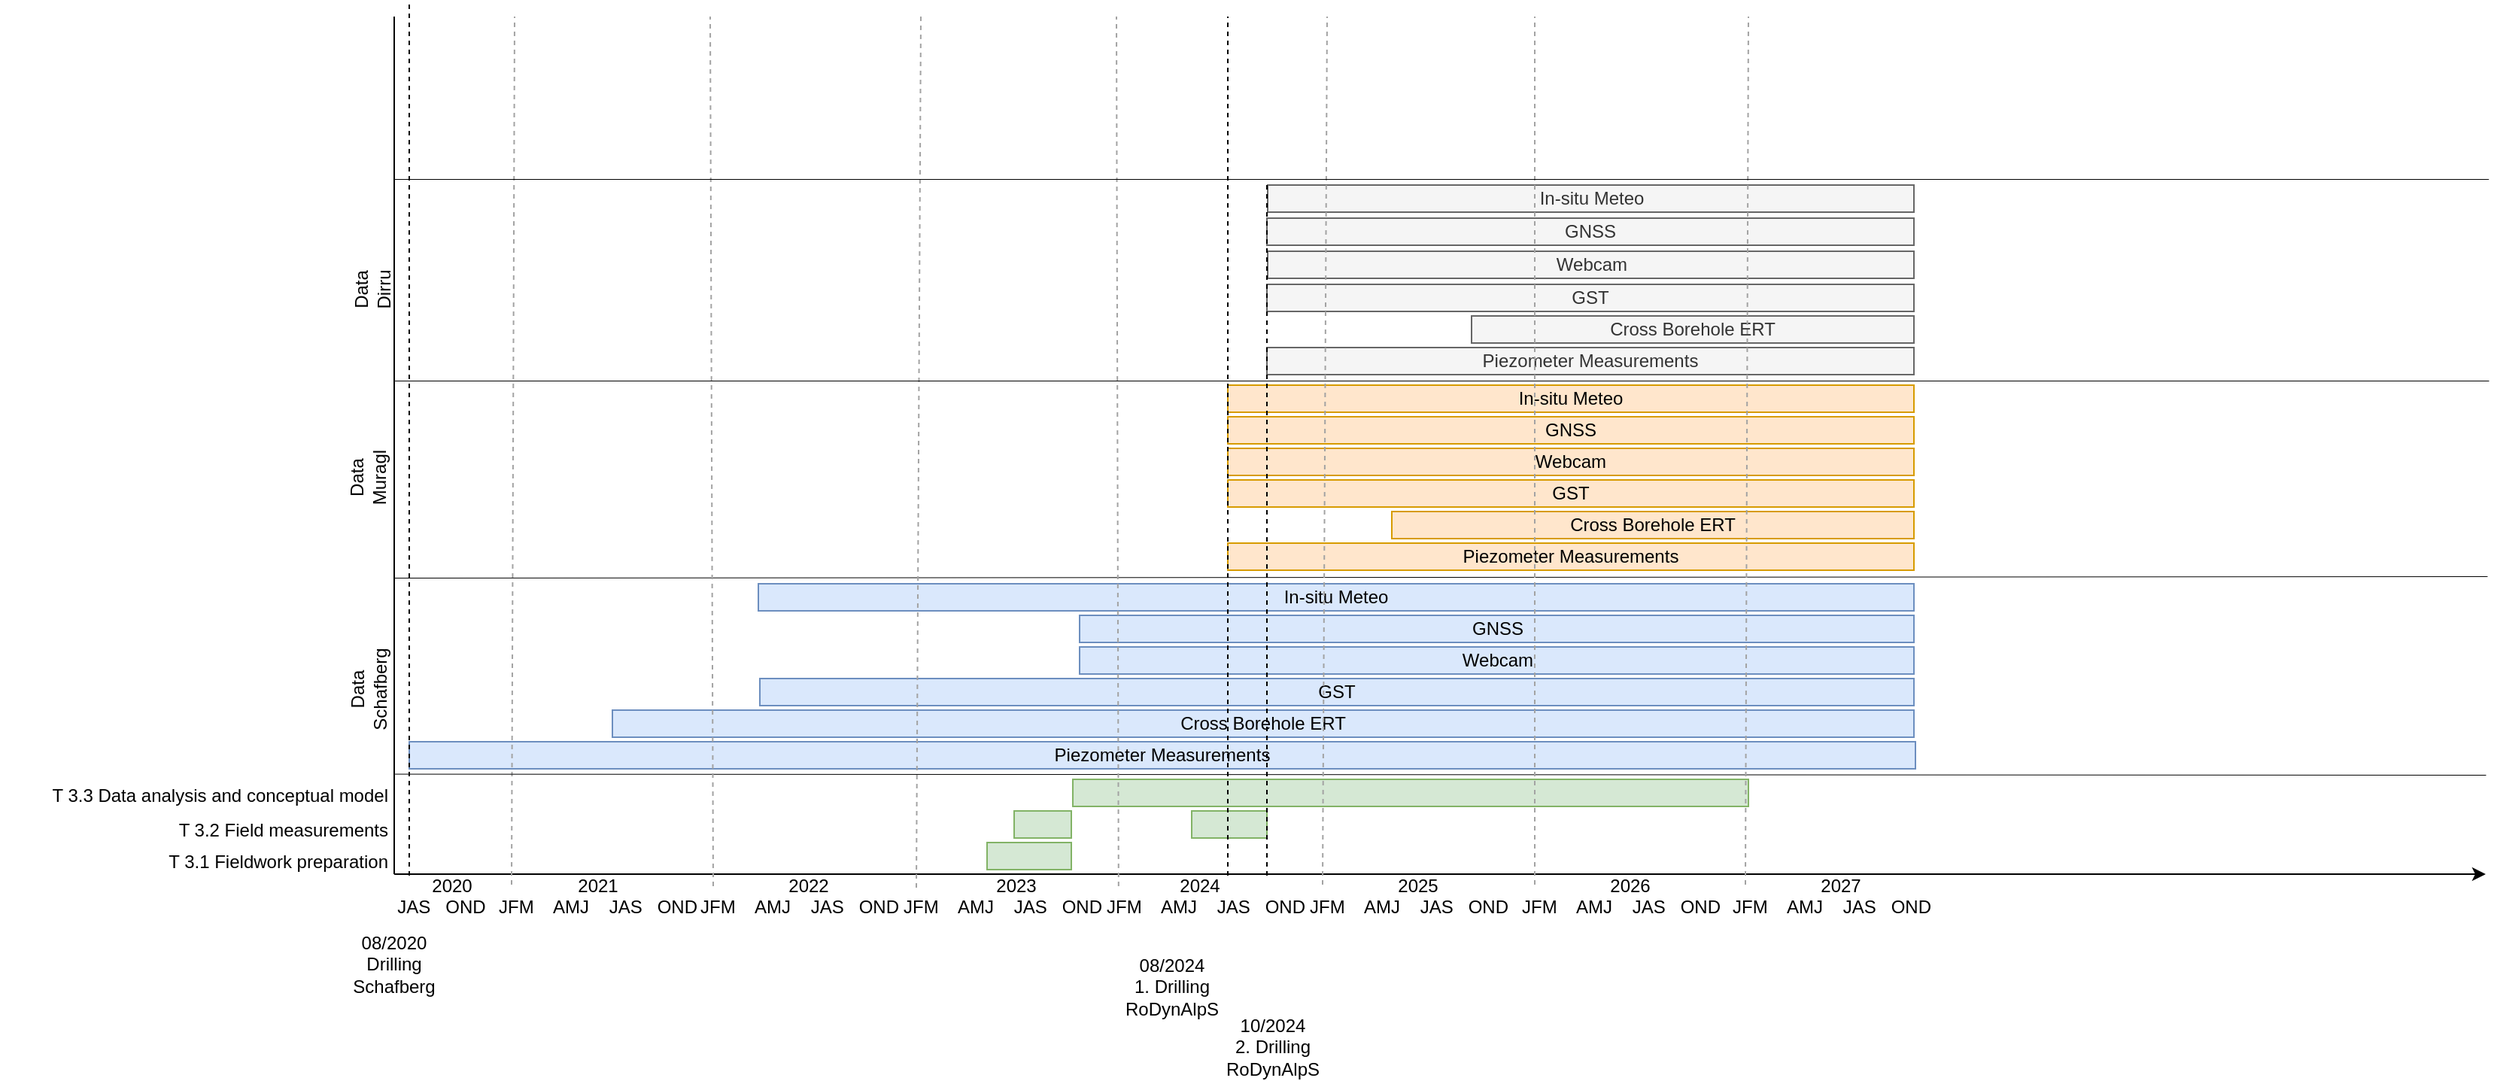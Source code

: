 <mxfile version="22.0.8" type="github">
  <diagram name="Page-1" id="hsDm7N-NumxUynAWq6ky">
    <mxGraphModel dx="2887" dy="1882" grid="1" gridSize="10" guides="1" tooltips="1" connect="1" arrows="1" fold="1" page="1" pageScale="1" pageWidth="850" pageHeight="1100" math="0" shadow="0">
      <root>
        <mxCell id="0" />
        <mxCell id="1" parent="0" />
        <mxCell id="qgbLY4odhaIjJaBlrRMp-78" value="Webcam" style="html=1;whiteSpace=wrap;fillColor=#ffe6cc;strokeColor=#d79b00;" parent="1" vertex="1">
          <mxGeometry x="674" y="277" width="456" height="18" as="geometry" />
        </mxCell>
        <mxCell id="qgbLY4odhaIjJaBlrRMp-79" value="GNSS" style="html=1;whiteSpace=wrap;fillColor=#ffe6cc;strokeColor=#d79b00;" parent="1" vertex="1">
          <mxGeometry x="674" y="256" width="456" height="18" as="geometry" />
        </mxCell>
        <mxCell id="qgbLY4odhaIjJaBlrRMp-80" value="In-situ Meteo" style="html=1;whiteSpace=wrap;fillColor=#ffe6cc;strokeColor=#d79b00;" parent="1" vertex="1">
          <mxGeometry x="674" y="235" width="456" height="18" as="geometry" />
        </mxCell>
        <mxCell id="qgbLY4odhaIjJaBlrRMp-81" value="Piezometer Measurements" style="html=1;whiteSpace=wrap;fillColor=#ffe6cc;strokeColor=#d79b00;" parent="1" vertex="1">
          <mxGeometry x="674" y="340" width="456" height="18" as="geometry" />
        </mxCell>
        <mxCell id="qgbLY4odhaIjJaBlrRMp-82" value="Cross Borehole ERT" style="html=1;whiteSpace=wrap;fillColor=#ffe6cc;strokeColor=#d79b00;" parent="1" vertex="1">
          <mxGeometry x="783" y="319" width="347" height="18" as="geometry" />
        </mxCell>
        <mxCell id="qgbLY4odhaIjJaBlrRMp-83" value="GST" style="html=1;whiteSpace=wrap;fillColor=#ffe6cc;strokeColor=#d79b00;" parent="1" vertex="1">
          <mxGeometry x="674" y="298" width="456" height="18" as="geometry" />
        </mxCell>
        <mxCell id="qgbLY4odhaIjJaBlrRMp-86" value="Webcam" style="html=1;whiteSpace=wrap;fillColor=#f5f5f5;strokeColor=#666666;fontColor=#333333;" parent="1" vertex="1">
          <mxGeometry x="700.5" y="146" width="429.5" height="18" as="geometry" />
        </mxCell>
        <mxCell id="qgbLY4odhaIjJaBlrRMp-87" value="GNSS" style="html=1;whiteSpace=wrap;fillColor=#f5f5f5;strokeColor=#666666;fontColor=#333333;" parent="1" vertex="1">
          <mxGeometry x="700" y="124" width="430" height="18" as="geometry" />
        </mxCell>
        <mxCell id="qgbLY4odhaIjJaBlrRMp-88" value="In-situ Meteo" style="html=1;whiteSpace=wrap;fillColor=#f5f5f5;strokeColor=#666666;fontColor=#333333;" parent="1" vertex="1">
          <mxGeometry x="700.5" y="102" width="429.5" height="18" as="geometry" />
        </mxCell>
        <mxCell id="qgbLY4odhaIjJaBlrRMp-89" value="Piezometer Measurements" style="html=1;whiteSpace=wrap;fillColor=#f5f5f5;strokeColor=#666666;fontColor=#333333;" parent="1" vertex="1">
          <mxGeometry x="700" y="210" width="430" height="18" as="geometry" />
        </mxCell>
        <mxCell id="qgbLY4odhaIjJaBlrRMp-90" value="Cross Borehole ERT" style="html=1;whiteSpace=wrap;fillColor=#f5f5f5;strokeColor=#666666;fontColor=#333333;" parent="1" vertex="1">
          <mxGeometry x="836" y="189" width="294" height="18" as="geometry" />
        </mxCell>
        <mxCell id="qgbLY4odhaIjJaBlrRMp-91" value="GST" style="html=1;whiteSpace=wrap;fillColor=#f5f5f5;strokeColor=#666666;fontColor=#333333;" parent="1" vertex="1">
          <mxGeometry x="700" y="168" width="430" height="18" as="geometry" />
        </mxCell>
        <mxCell id="qgbLY4odhaIjJaBlrRMp-75" value="Webcam" style="html=1;whiteSpace=wrap;fillColor=#dae8fc;strokeColor=#6c8ebf;" parent="1" vertex="1">
          <mxGeometry x="575.5" y="409" width="554.5" height="18" as="geometry" />
        </mxCell>
        <mxCell id="qgbLY4odhaIjJaBlrRMp-76" value="GNSS" style="html=1;whiteSpace=wrap;fillColor=#dae8fc;strokeColor=#6c8ebf;" parent="1" vertex="1">
          <mxGeometry x="575.5" y="388" width="554.5" height="18" as="geometry" />
        </mxCell>
        <mxCell id="qgbLY4odhaIjJaBlrRMp-77" value="In-situ Meteo" style="html=1;whiteSpace=wrap;fillColor=#dae8fc;strokeColor=#6c8ebf;" parent="1" vertex="1">
          <mxGeometry x="362" y="367" width="768" height="18" as="geometry" />
        </mxCell>
        <mxCell id="qgbLY4odhaIjJaBlrRMp-67" value="Piezometer Measurements" style="html=1;whiteSpace=wrap;fillColor=#dae8fc;strokeColor=#6c8ebf;" parent="1" vertex="1">
          <mxGeometry x="130" y="472" width="1001" height="18" as="geometry" />
        </mxCell>
        <mxCell id="qgbLY4odhaIjJaBlrRMp-71" value="Cross Borehole ERT" style="html=1;whiteSpace=wrap;fillColor=#dae8fc;strokeColor=#6c8ebf;" parent="1" vertex="1">
          <mxGeometry x="265" y="451" width="865" height="18" as="geometry" />
        </mxCell>
        <mxCell id="qgbLY4odhaIjJaBlrRMp-72" value="GST" style="html=1;whiteSpace=wrap;fillColor=#dae8fc;strokeColor=#6c8ebf;" parent="1" vertex="1">
          <mxGeometry x="363" y="430" width="767" height="18" as="geometry" />
        </mxCell>
        <mxCell id="qgbLY4odhaIjJaBlrRMp-59" value="" style="html=1;whiteSpace=wrap;fillColor=#d5e8d4;strokeColor=#82b366;" parent="1" vertex="1">
          <mxGeometry x="571" y="497" width="449" height="18" as="geometry" />
        </mxCell>
        <mxCell id="qgbLY4odhaIjJaBlrRMp-1" value="" style="endArrow=classic;html=1;rounded=0;" parent="1" edge="1">
          <mxGeometry width="50" height="50" relative="1" as="geometry">
            <mxPoint x="120" y="560" as="sourcePoint" />
            <mxPoint x="1510" y="560" as="targetPoint" />
          </mxGeometry>
        </mxCell>
        <mxCell id="qgbLY4odhaIjJaBlrRMp-3" value="" style="html=1;whiteSpace=wrap;fillColor=#d5e8d4;strokeColor=#82b366;" parent="1" vertex="1">
          <mxGeometry x="532" y="518" width="38" height="18" as="geometry" />
        </mxCell>
        <mxCell id="qgbLY4odhaIjJaBlrRMp-6" value="" style="line;strokeWidth=1;html=1;direction=south;" parent="1" vertex="1">
          <mxGeometry x="115" y="-10" width="10" height="570" as="geometry" />
        </mxCell>
        <mxCell id="qgbLY4odhaIjJaBlrRMp-7" value="" style="endArrow=none;dashed=1;html=1;rounded=0;" parent="1" edge="1">
          <mxGeometry width="50" height="50" relative="1" as="geometry">
            <mxPoint x="130.0" y="561" as="sourcePoint" />
            <mxPoint x="130" y="-20" as="targetPoint" />
          </mxGeometry>
        </mxCell>
        <mxCell id="qgbLY4odhaIjJaBlrRMp-8" value="&lt;div&gt;08/2020&lt;/div&gt;&lt;div&gt;Drilling Schafberg&lt;br&gt;&lt;/div&gt;" style="text;html=1;strokeColor=none;fillColor=none;align=center;verticalAlign=middle;whiteSpace=wrap;rounded=0;" parent="1" vertex="1">
          <mxGeometry x="90" y="605" width="60" height="30" as="geometry" />
        </mxCell>
        <mxCell id="qgbLY4odhaIjJaBlrRMp-16" value="" style="endArrow=none;dashed=1;html=1;rounded=0;strokeColor=#A3A3A3;" parent="1" edge="1">
          <mxGeometry width="50" height="50" relative="1" as="geometry">
            <mxPoint x="198" y="567" as="sourcePoint" />
            <mxPoint x="200" y="-10" as="targetPoint" />
          </mxGeometry>
        </mxCell>
        <mxCell id="qgbLY4odhaIjJaBlrRMp-19" value="&lt;div&gt;08/2024&lt;/div&gt;&lt;div&gt;1. Drilling RoDynAlpS&lt;br&gt;&lt;/div&gt;" style="text;html=1;strokeColor=none;fillColor=none;align=center;verticalAlign=middle;whiteSpace=wrap;rounded=0;" parent="1" vertex="1">
          <mxGeometry x="607" y="620" width="60" height="30" as="geometry" />
        </mxCell>
        <mxCell id="qgbLY4odhaIjJaBlrRMp-20" value="" style="endArrow=none;html=1;rounded=0;exitX=0.554;exitY=0.271;exitDx=0;exitDy=0;exitPerimeter=0;strokeWidth=0.5;" parent="1" edge="1">
          <mxGeometry width="50" height="50" relative="1" as="geometry">
            <mxPoint x="120.29" y="493.3" as="sourcePoint" />
            <mxPoint x="1510" y="494" as="targetPoint" />
          </mxGeometry>
        </mxCell>
        <mxCell id="qgbLY4odhaIjJaBlrRMp-21" value="" style="endArrow=none;html=1;rounded=0;exitX=0.554;exitY=0.271;exitDx=0;exitDy=0;exitPerimeter=0;strokeWidth=0.5;" parent="1" edge="1">
          <mxGeometry width="50" height="50" relative="1" as="geometry">
            <mxPoint x="120.0" y="363.0" as="sourcePoint" />
            <mxPoint x="1511" y="362" as="targetPoint" />
          </mxGeometry>
        </mxCell>
        <mxCell id="qgbLY4odhaIjJaBlrRMp-23" value="&lt;div&gt;Data Schafberg&lt;/div&gt;" style="text;html=1;strokeColor=none;fillColor=none;align=center;verticalAlign=middle;whiteSpace=wrap;rounded=0;rotation=270;" parent="1" vertex="1">
          <mxGeometry x="73" y="422" width="60" height="30" as="geometry" />
        </mxCell>
        <mxCell id="qgbLY4odhaIjJaBlrRMp-33" value="JAS &amp;nbsp; OND" style="text;html=1;align=center;verticalAlign=middle;resizable=0;points=[];autosize=1;strokeColor=none;fillColor=none;" parent="1" vertex="1">
          <mxGeometry x="111" y="567" width="80" height="30" as="geometry" />
        </mxCell>
        <mxCell id="qgbLY4odhaIjJaBlrRMp-35" value="JFM&amp;nbsp;&amp;nbsp;&amp;nbsp; AMJ &amp;nbsp;&amp;nbsp; JAS &amp;nbsp; OND" style="text;html=1;align=center;verticalAlign=middle;resizable=0;points=[];autosize=1;strokeColor=none;fillColor=none;" parent="1" vertex="1">
          <mxGeometry x="180" y="567" width="150" height="30" as="geometry" />
        </mxCell>
        <mxCell id="qgbLY4odhaIjJaBlrRMp-36" value="JFM&amp;nbsp;&amp;nbsp;&amp;nbsp; AMJ &amp;nbsp;&amp;nbsp; JAS &amp;nbsp; OND" style="text;html=1;align=center;verticalAlign=middle;resizable=0;points=[];autosize=1;strokeColor=none;fillColor=none;" parent="1" vertex="1">
          <mxGeometry x="314" y="567" width="150" height="30" as="geometry" />
        </mxCell>
        <mxCell id="qgbLY4odhaIjJaBlrRMp-37" value="JFM&amp;nbsp;&amp;nbsp;&amp;nbsp; AMJ &amp;nbsp;&amp;nbsp; JAS &amp;nbsp; OND" style="text;html=1;align=center;verticalAlign=middle;resizable=0;points=[];autosize=1;strokeColor=none;fillColor=none;" parent="1" vertex="1">
          <mxGeometry x="449" y="567" width="150" height="30" as="geometry" />
        </mxCell>
        <mxCell id="qgbLY4odhaIjJaBlrRMp-38" value="" style="endArrow=none;dashed=1;html=1;rounded=0;strokeColor=#A3A3A3;" parent="1" edge="1">
          <mxGeometry width="50" height="50" relative="1" as="geometry">
            <mxPoint x="332" y="568" as="sourcePoint" />
            <mxPoint x="330" y="-10" as="targetPoint" />
          </mxGeometry>
        </mxCell>
        <mxCell id="qgbLY4odhaIjJaBlrRMp-39" value="" style="endArrow=none;dashed=1;html=1;rounded=0;strokeColor=#A3A3A3;" parent="1" edge="1">
          <mxGeometry width="50" height="50" relative="1" as="geometry">
            <mxPoint x="467" y="569" as="sourcePoint" />
            <mxPoint x="470" y="-10" as="targetPoint" />
          </mxGeometry>
        </mxCell>
        <mxCell id="qgbLY4odhaIjJaBlrRMp-40" value="JFM&amp;nbsp;&amp;nbsp;&amp;nbsp; AMJ &amp;nbsp;&amp;nbsp; JAS &amp;nbsp; OND" style="text;html=1;align=center;verticalAlign=middle;resizable=0;points=[];autosize=1;strokeColor=none;fillColor=none;" parent="1" vertex="1">
          <mxGeometry x="584" y="567" width="150" height="30" as="geometry" />
        </mxCell>
        <mxCell id="qgbLY4odhaIjJaBlrRMp-43" value="2020" style="text;html=1;align=center;verticalAlign=middle;resizable=0;points=[];autosize=1;strokeColor=none;fillColor=none;" parent="1" vertex="1">
          <mxGeometry x="133" y="553" width="50" height="30" as="geometry" />
        </mxCell>
        <mxCell id="qgbLY4odhaIjJaBlrRMp-44" value="2021" style="text;html=1;align=center;verticalAlign=middle;resizable=0;points=[];autosize=1;strokeColor=none;fillColor=none;" parent="1" vertex="1">
          <mxGeometry x="230" y="553" width="50" height="30" as="geometry" />
        </mxCell>
        <mxCell id="qgbLY4odhaIjJaBlrRMp-45" value="2022" style="text;html=1;align=center;verticalAlign=middle;resizable=0;points=[];autosize=1;strokeColor=none;fillColor=none;" parent="1" vertex="1">
          <mxGeometry x="370" y="553" width="50" height="30" as="geometry" />
        </mxCell>
        <mxCell id="qgbLY4odhaIjJaBlrRMp-46" value="2023" style="text;html=1;align=center;verticalAlign=middle;resizable=0;points=[];autosize=1;strokeColor=none;fillColor=none;" parent="1" vertex="1">
          <mxGeometry x="508" y="553" width="50" height="30" as="geometry" />
        </mxCell>
        <mxCell id="qgbLY4odhaIjJaBlrRMp-47" value="2024" style="text;html=1;align=center;verticalAlign=middle;resizable=0;points=[];autosize=1;strokeColor=none;fillColor=none;" parent="1" vertex="1">
          <mxGeometry x="630" y="553" width="50" height="30" as="geometry" />
        </mxCell>
        <mxCell id="qgbLY4odhaIjJaBlrRMp-48" value="2025" style="text;html=1;align=center;verticalAlign=middle;resizable=0;points=[];autosize=1;strokeColor=none;fillColor=none;" parent="1" vertex="1">
          <mxGeometry x="775" y="553" width="50" height="30" as="geometry" />
        </mxCell>
        <mxCell id="qgbLY4odhaIjJaBlrRMp-49" value="JFM&amp;nbsp;&amp;nbsp;&amp;nbsp; AMJ &amp;nbsp;&amp;nbsp; JAS &amp;nbsp; OND" style="text;html=1;align=center;verticalAlign=middle;resizable=0;points=[];autosize=1;strokeColor=none;fillColor=none;" parent="1" vertex="1">
          <mxGeometry x="719" y="567" width="150" height="30" as="geometry" />
        </mxCell>
        <mxCell id="qgbLY4odhaIjJaBlrRMp-50" value="" style="endArrow=none;dashed=1;html=1;rounded=0;strokeColor=#A3A3A3;" parent="1" edge="1">
          <mxGeometry width="50" height="50" relative="1" as="geometry">
            <mxPoint x="737" y="567" as="sourcePoint" />
            <mxPoint x="740" y="-10" as="targetPoint" />
          </mxGeometry>
        </mxCell>
        <mxCell id="qgbLY4odhaIjJaBlrRMp-52" value="T 3.1 Fieldwork preparation" style="text;whiteSpace=wrap;html=1;align=right;" parent="1" vertex="1">
          <mxGeometry x="-62" y="538" width="180" height="40" as="geometry" />
        </mxCell>
        <mxCell id="qgbLY4odhaIjJaBlrRMp-58" value="" style="html=1;whiteSpace=wrap;fillColor=#d5e8d4;strokeColor=#82b366;" parent="1" vertex="1">
          <mxGeometry x="650" y="518" width="50" height="18" as="geometry" />
        </mxCell>
        <mxCell id="qgbLY4odhaIjJaBlrRMp-54" value="T 3.3 Data analysis and conceptual model" style="text;whiteSpace=wrap;html=1;align=right;" parent="1" vertex="1">
          <mxGeometry x="-142" y="494" width="260" height="40" as="geometry" />
        </mxCell>
        <mxCell id="qgbLY4odhaIjJaBlrRMp-55" value="T 3.2 Field measurements" style="text;whiteSpace=wrap;html=1;align=right;" parent="1" vertex="1">
          <mxGeometry x="-62" y="517" width="180" height="35" as="geometry" />
        </mxCell>
        <mxCell id="qgbLY4odhaIjJaBlrRMp-56" value="" style="html=1;whiteSpace=wrap;fillColor=#d5e8d4;strokeColor=#82b366;" parent="1" vertex="1">
          <mxGeometry x="514" y="539" width="56" height="18" as="geometry" />
        </mxCell>
        <mxCell id="qgbLY4odhaIjJaBlrRMp-14" value="" style="endArrow=none;dashed=1;html=1;rounded=0;" parent="1" edge="1">
          <mxGeometry width="50" height="50" relative="1" as="geometry">
            <mxPoint x="674" y="561" as="sourcePoint" />
            <mxPoint x="674" y="-10" as="targetPoint" />
          </mxGeometry>
        </mxCell>
        <mxCell id="qgbLY4odhaIjJaBlrRMp-41" value="" style="endArrow=none;dashed=1;html=1;rounded=0;strokeColor=#A3A3A3;" parent="1" edge="1">
          <mxGeometry width="50" height="50" relative="1" as="geometry">
            <mxPoint x="601.41" y="568" as="sourcePoint" />
            <mxPoint x="600" y="-10" as="targetPoint" />
          </mxGeometry>
        </mxCell>
        <mxCell id="qgbLY4odhaIjJaBlrRMp-61" value="2026" style="text;html=1;align=center;verticalAlign=middle;resizable=0;points=[];autosize=1;strokeColor=none;fillColor=none;" parent="1" vertex="1">
          <mxGeometry x="916" y="553" width="50" height="30" as="geometry" />
        </mxCell>
        <mxCell id="qgbLY4odhaIjJaBlrRMp-62" value="JFM&amp;nbsp;&amp;nbsp;&amp;nbsp; AMJ &amp;nbsp;&amp;nbsp; JAS &amp;nbsp; OND" style="text;html=1;align=center;verticalAlign=middle;resizable=0;points=[];autosize=1;strokeColor=none;fillColor=none;" parent="1" vertex="1">
          <mxGeometry x="860" y="567" width="150" height="30" as="geometry" />
        </mxCell>
        <mxCell id="qgbLY4odhaIjJaBlrRMp-63" value="" style="endArrow=none;dashed=1;html=1;rounded=0;strokeColor=#A3A3A3;" parent="1" edge="1">
          <mxGeometry width="50" height="50" relative="1" as="geometry">
            <mxPoint x="878" y="567" as="sourcePoint" />
            <mxPoint x="878" y="-10" as="targetPoint" />
          </mxGeometry>
        </mxCell>
        <mxCell id="qgbLY4odhaIjJaBlrRMp-64" value="2027" style="text;html=1;align=center;verticalAlign=middle;resizable=0;points=[];autosize=1;strokeColor=none;fillColor=none;" parent="1" vertex="1">
          <mxGeometry x="1056" y="553" width="50" height="30" as="geometry" />
        </mxCell>
        <mxCell id="qgbLY4odhaIjJaBlrRMp-65" value="JFM&amp;nbsp;&amp;nbsp;&amp;nbsp; AMJ &amp;nbsp;&amp;nbsp; JAS &amp;nbsp; OND" style="text;html=1;align=center;verticalAlign=middle;resizable=0;points=[];autosize=1;strokeColor=none;fillColor=none;" parent="1" vertex="1">
          <mxGeometry x="1000" y="567" width="150" height="30" as="geometry" />
        </mxCell>
        <mxCell id="qgbLY4odhaIjJaBlrRMp-66" value="" style="endArrow=none;dashed=1;html=1;rounded=0;strokeColor=#A3A3A3;" parent="1" edge="1">
          <mxGeometry width="50" height="50" relative="1" as="geometry">
            <mxPoint x="1018" y="567" as="sourcePoint" />
            <mxPoint x="1020" y="-10" as="targetPoint" />
          </mxGeometry>
        </mxCell>
        <mxCell id="qgbLY4odhaIjJaBlrRMp-68" value="" style="endArrow=none;html=1;rounded=0;exitX=0.554;exitY=0.271;exitDx=0;exitDy=0;exitPerimeter=0;strokeWidth=0.5;" parent="1" edge="1">
          <mxGeometry width="50" height="50" relative="1" as="geometry">
            <mxPoint x="120.29" y="232.0" as="sourcePoint" />
            <mxPoint x="1512" y="232" as="targetPoint" />
          </mxGeometry>
        </mxCell>
        <mxCell id="qgbLY4odhaIjJaBlrRMp-69" value="&lt;div&gt;Data Muragl&lt;br&gt;&lt;/div&gt;" style="text;html=1;strokeColor=none;fillColor=none;align=center;verticalAlign=middle;whiteSpace=wrap;rounded=0;rotation=270;" parent="1" vertex="1">
          <mxGeometry x="72.29" y="281" width="60" height="30" as="geometry" />
        </mxCell>
        <mxCell id="qgbLY4odhaIjJaBlrRMp-73" value="&lt;div&gt;10/2024&lt;/div&gt;&lt;div&gt;2. Drilling RoDynAlpS&lt;br&gt;&lt;/div&gt;" style="text;html=1;strokeColor=none;fillColor=none;align=center;verticalAlign=middle;whiteSpace=wrap;rounded=0;" parent="1" vertex="1">
          <mxGeometry x="674" y="660" width="60" height="30" as="geometry" />
        </mxCell>
        <mxCell id="qgbLY4odhaIjJaBlrRMp-74" value="" style="endArrow=none;dashed=1;html=1;rounded=0;" parent="1" edge="1">
          <mxGeometry width="50" height="50" relative="1" as="geometry">
            <mxPoint x="700" y="561" as="sourcePoint" />
            <mxPoint x="700" y="100" as="targetPoint" />
          </mxGeometry>
        </mxCell>
        <mxCell id="qgbLY4odhaIjJaBlrRMp-84" value="" style="endArrow=none;html=1;rounded=0;exitX=0.554;exitY=0.271;exitDx=0;exitDy=0;exitPerimeter=0;strokeWidth=0.5;" parent="1" edge="1">
          <mxGeometry width="50" height="50" relative="1" as="geometry">
            <mxPoint x="120.15" y="98.0" as="sourcePoint" />
            <mxPoint x="1511.86" y="98" as="targetPoint" />
          </mxGeometry>
        </mxCell>
        <mxCell id="qgbLY4odhaIjJaBlrRMp-85" value="&lt;div&gt;Data Dirru&lt;br&gt;&lt;/div&gt;" style="text;html=1;strokeColor=none;fillColor=none;align=center;verticalAlign=middle;whiteSpace=wrap;rounded=0;rotation=270;" parent="1" vertex="1">
          <mxGeometry x="77.73" y="156.58" width="54.85" height="30" as="geometry" />
        </mxCell>
      </root>
    </mxGraphModel>
  </diagram>
</mxfile>
